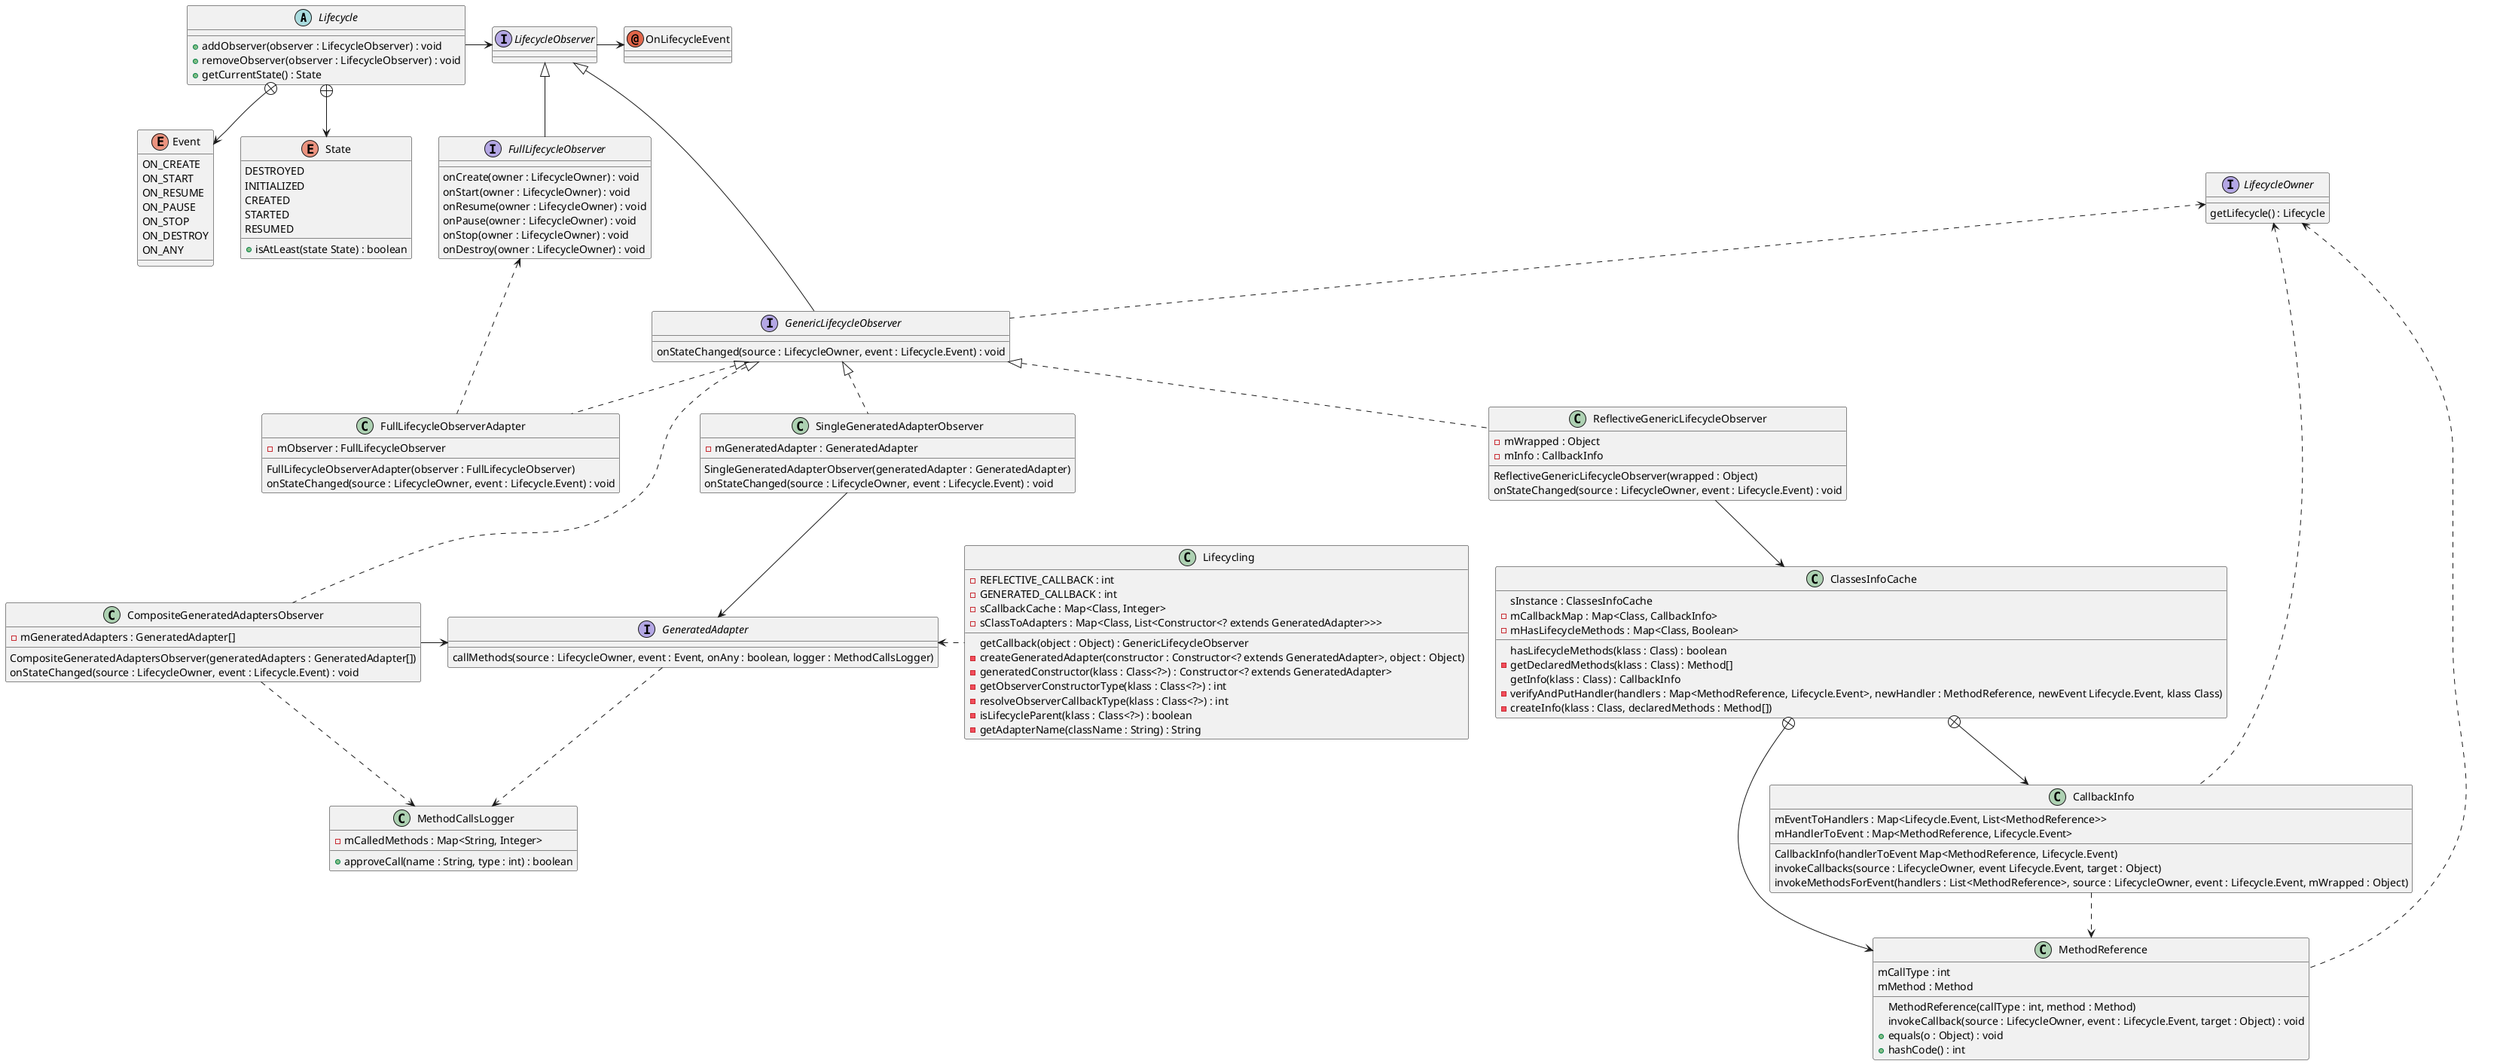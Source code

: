 @startuml

abstract class Lifecycle{
+ addObserver(observer : LifecycleObserver) : void
+ removeObserver(observer : LifecycleObserver) : void
+ getCurrentState() : State
}

enum Event{
ON_CREATE
ON_START
ON_RESUME
ON_PAUSE
ON_STOP
ON_DESTROY
ON_ANY
}

enum State{
DESTROYED
INITIALIZED
CREATED
STARTED
RESUMED
+ isAtLeast(state State) : boolean
}

interface LifecycleObserver{
}

annotation OnLifecycleEvent

interface LifecycleOwner{
getLifecycle() : Lifecycle
}

class ClassesInfoCache{
sInstance : ClassesInfoCache
- mCallbackMap : Map<Class, CallbackInfo>
- mHasLifecycleMethods : Map<Class, Boolean>
hasLifecycleMethods(klass : Class) : boolean
- getDeclaredMethods(klass : Class) : Method[]
getInfo(klass : Class) : CallbackInfo
- verifyAndPutHandler(handlers : Map<MethodReference, Lifecycle.Event>, newHandler : MethodReference, newEvent Lifecycle.Event, klass Class)
- createInfo(klass : Class, declaredMethods : Method[])
}

    class CallbackInfo{
    mEventToHandlers : Map<Lifecycle.Event, List<MethodReference>>
    mHandlerToEvent : Map<MethodReference, Lifecycle.Event>
    CallbackInfo(handlerToEvent Map<MethodReference, Lifecycle.Event)
    invokeCallbacks(source : LifecycleOwner, event Lifecycle.Event, target : Object)
    invokeMethodsForEvent(handlers : List<MethodReference>, source : LifecycleOwner, event : Lifecycle.Event, mWrapped : Object)
    }

    class MethodReference{
    mCallType : int
    mMethod : Method
    MethodReference(callType : int, method : Method)
    invokeCallback(source : LifecycleOwner, event : Lifecycle.Event, target : Object) : void
    + equals(o : Object) : void
    + hashCode() : int
    }

class CompositeGeneratedAdaptersObserver{
- mGeneratedAdapters : GeneratedAdapter[]
CompositeGeneratedAdaptersObserver(generatedAdapters : GeneratedAdapter[])
onStateChanged(source : LifecycleOwner, event : Lifecycle.Event) : void
}

interface FullLifecycleObserver{
onCreate(owner : LifecycleOwner) : void
onStart(owner : LifecycleOwner) : void
onResume(owner : LifecycleOwner) : void
onPause(owner : LifecycleOwner) : void
onStop(owner : LifecycleOwner) : void
onDestroy(owner : LifecycleOwner) : void
}

class FullLifecycleObserverAdapter{
- mObserver : FullLifecycleObserver
FullLifecycleObserverAdapter(observer : FullLifecycleObserver)
onStateChanged(source : LifecycleOwner, event : Lifecycle.Event) : void
}

interface GeneratedAdapter{
callMethods(source : LifecycleOwner, event : Event, onAny : boolean, logger : MethodCallsLogger)
}

interface GenericLifecycleObserver{
onStateChanged(source : LifecycleOwner, event : Lifecycle.Event) : void
}

class Lifecycling{
- REFLECTIVE_CALLBACK : int
- GENERATED_CALLBACK : int
- sCallbackCache : Map<Class, Integer>
- sClassToAdapters : Map<Class, List<Constructor<? extends GeneratedAdapter>>>
getCallback(object : Object) : GenericLifecycleObserver
- createGeneratedAdapter(constructor : Constructor<? extends GeneratedAdapter>, object : Object)
- generatedConstructor(klass : Class<?>) : Constructor<? extends GeneratedAdapter>
- getObserverConstructorType(klass : Class<?>) : int
- resolveObserverCallbackType(klass : Class<?>) : int
- isLifecycleParent(klass : Class<?>) : boolean
- getAdapterName(className : String) : String

}

class MethodCallsLogger{
- mCalledMethods : Map<String, Integer>
+ approveCall(name : String, type : int) : boolean
}

class ReflectiveGenericLifecycleObserver{
- mWrapped : Object
- mInfo : CallbackInfo
ReflectiveGenericLifecycleObserver(wrapped : Object)
onStateChanged(source : LifecycleOwner, event : Lifecycle.Event) : void
}

class SingleGeneratedAdapterObserver{
- mGeneratedAdapter : GeneratedAdapter
SingleGeneratedAdapterObserver(generatedAdapter : GeneratedAdapter)
onStateChanged(source : LifecycleOwner, event : Lifecycle.Event) : void
}

'/Relationship
Lifecycle +--> State
Lifecycle +--> Event
Lifecycle -> LifecycleObserver

LifecycleObserver -> OnLifecycleEvent

ClassesInfoCache +--> CallbackInfo
ClassesInfoCache +--> MethodReference

CallbackInfo ..> MethodReference
LifecycleOwner <.. CallbackInfo

LifecycleOwner <.. MethodReference

LifecycleObserver <|--- GenericLifecycleObserver
LifecycleOwner <.. GenericLifecycleObserver

GenericLifecycleObserver <|. CompositeGeneratedAdaptersObserver

LifecycleObserver <|-- FullLifecycleObserver
GenericLifecycleObserver <|. FullLifecycleObserverAdapter
FullLifecycleObserver <... FullLifecycleObserverAdapter
CompositeGeneratedAdaptersObserver -> GeneratedAdapter

ReflectiveGenericLifecycleObserver --> ClassesInfoCache
GenericLifecycleObserver <|.. ReflectiveGenericLifecycleObserver

SingleGeneratedAdapterObserver --> GeneratedAdapter
GenericLifecycleObserver <|.. SingleGeneratedAdapterObserver
GeneratedAdapter <. Lifecycling

CompositeGeneratedAdaptersObserver ..> MethodCallsLogger
GeneratedAdapter ..> MethodCallsLogger


@enduml